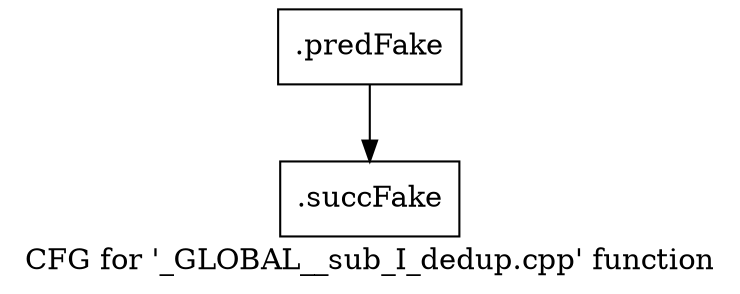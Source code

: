 digraph "CFG for '_GLOBAL__sub_I_dedup.cpp' function" {
	label="CFG for '_GLOBAL__sub_I_dedup.cpp' function";

	Node0x58b0390 [shape=record,filename="../../../dedup.cpp",linenumber="0",label="{.predFake}"];
	Node0x58b0390 -> Node0x5092600[ callList="" memoryops="" filename="../../../dedup.cpp" execusionnum="0"];
	Node0x5092600 [shape=record,filename="",linenumber="",label="{.succFake}"];
}
